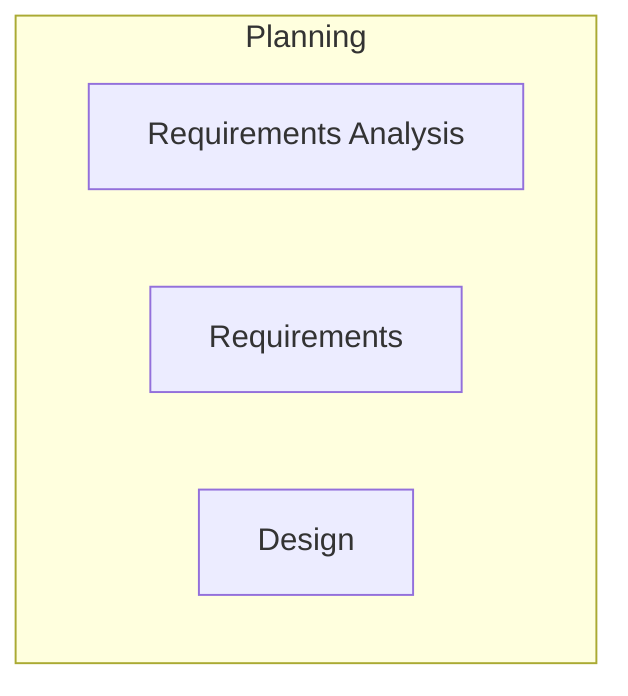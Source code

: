 flowchart TD
    A1[Requirements Analysis]
    A[Requirements]
    B[Design]
    subgraph Planning
        A
        A1
        B
    end